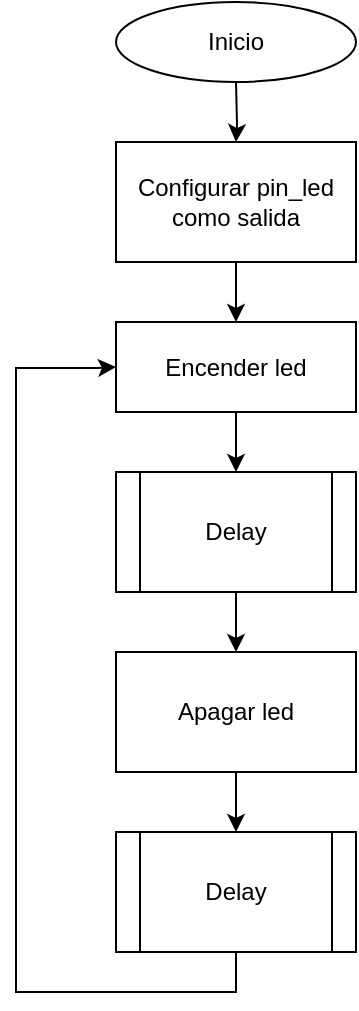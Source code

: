 <mxfile version="13.8.8" type="device"><diagram id="C5RBs43oDa-KdzZeNtuy" name="Page-1"><mxGraphModel dx="1422" dy="705" grid="0" gridSize="10" guides="1" tooltips="1" connect="1" arrows="1" fold="1" page="1" pageScale="1" pageWidth="827" pageHeight="1169" math="0" shadow="0"><root><mxCell id="WIyWlLk6GJQsqaUBKTNV-0"/><mxCell id="WIyWlLk6GJQsqaUBKTNV-1" parent="WIyWlLk6GJQsqaUBKTNV-0"/><mxCell id="Rzf_JdVmEiJGYScnjNtb-12" value="" style="edgeStyle=orthogonalEdgeStyle;rounded=0;orthogonalLoop=1;jettySize=auto;html=1;" parent="WIyWlLk6GJQsqaUBKTNV-1" target="Rzf_JdVmEiJGYScnjNtb-0" edge="1"><mxGeometry relative="1" as="geometry"><mxPoint x="220" y="120" as="sourcePoint"/></mxGeometry></mxCell><mxCell id="Rzf_JdVmEiJGYScnjNtb-0" value="Configurar pin_led como salida" style="rounded=0;whiteSpace=wrap;html=1;" parent="WIyWlLk6GJQsqaUBKTNV-1" vertex="1"><mxGeometry x="160" y="150" width="120" height="60" as="geometry"/></mxCell><mxCell id="Rzf_JdVmEiJGYScnjNtb-6" value="" style="edgeStyle=orthogonalEdgeStyle;rounded=0;orthogonalLoop=1;jettySize=auto;html=1;" parent="WIyWlLk6GJQsqaUBKTNV-1" source="Rzf_JdVmEiJGYScnjNtb-1" target="Rzf_JdVmEiJGYScnjNtb-5" edge="1"><mxGeometry relative="1" as="geometry"/></mxCell><mxCell id="Rzf_JdVmEiJGYScnjNtb-1" value="Encender led" style="whiteSpace=wrap;html=1;rounded=0;" parent="WIyWlLk6GJQsqaUBKTNV-1" vertex="1"><mxGeometry x="160" y="240" width="120" height="45" as="geometry"/></mxCell><mxCell id="Rzf_JdVmEiJGYScnjNtb-8" value="" style="edgeStyle=orthogonalEdgeStyle;rounded=0;orthogonalLoop=1;jettySize=auto;html=1;" parent="WIyWlLk6GJQsqaUBKTNV-1" source="Rzf_JdVmEiJGYScnjNtb-5" target="Rzf_JdVmEiJGYScnjNtb-7" edge="1"><mxGeometry relative="1" as="geometry"/></mxCell><mxCell id="Rzf_JdVmEiJGYScnjNtb-5" value="Delay" style="shape=process;whiteSpace=wrap;html=1;backgroundOutline=1;rounded=0;" parent="WIyWlLk6GJQsqaUBKTNV-1" vertex="1"><mxGeometry x="160" y="315" width="120" height="60" as="geometry"/></mxCell><mxCell id="Rzf_JdVmEiJGYScnjNtb-10" value="" style="edgeStyle=orthogonalEdgeStyle;rounded=0;orthogonalLoop=1;jettySize=auto;html=1;" parent="WIyWlLk6GJQsqaUBKTNV-1" source="Rzf_JdVmEiJGYScnjNtb-7" target="Rzf_JdVmEiJGYScnjNtb-9" edge="1"><mxGeometry relative="1" as="geometry"/></mxCell><mxCell id="Rzf_JdVmEiJGYScnjNtb-7" value="Apagar led" style="whiteSpace=wrap;html=1;rounded=0;" parent="WIyWlLk6GJQsqaUBKTNV-1" vertex="1"><mxGeometry x="160" y="405" width="120" height="60" as="geometry"/></mxCell><mxCell id="Rzf_JdVmEiJGYScnjNtb-11" style="edgeStyle=orthogonalEdgeStyle;rounded=0;orthogonalLoop=1;jettySize=auto;html=1;exitX=0.5;exitY=1;exitDx=0;exitDy=0;entryX=0;entryY=0.5;entryDx=0;entryDy=0;" parent="WIyWlLk6GJQsqaUBKTNV-1" source="Rzf_JdVmEiJGYScnjNtb-9" target="Rzf_JdVmEiJGYScnjNtb-1" edge="1"><mxGeometry relative="1" as="geometry"><Array as="points"><mxPoint x="220" y="575"/><mxPoint x="110" y="575"/><mxPoint x="110" y="263"/><mxPoint x="150" y="263"/></Array></mxGeometry></mxCell><mxCell id="Rzf_JdVmEiJGYScnjNtb-9" value="Delay" style="shape=process;whiteSpace=wrap;html=1;backgroundOutline=1;rounded=0;" parent="WIyWlLk6GJQsqaUBKTNV-1" vertex="1"><mxGeometry x="160" y="495" width="120" height="60" as="geometry"/></mxCell><mxCell id="Rzf_JdVmEiJGYScnjNtb-50" value="Inicio" style="ellipse;whiteSpace=wrap;html=1;rounded=0;" parent="WIyWlLk6GJQsqaUBKTNV-1" vertex="1"><mxGeometry x="160" y="80" width="120" height="40" as="geometry"/></mxCell><mxCell id="Rzf_JdVmEiJGYScnjNtb-59" value="" style="edgeStyle=orthogonalEdgeStyle;rounded=0;orthogonalLoop=1;jettySize=auto;html=1;entryX=0.5;entryY=0;entryDx=0;entryDy=0;" parent="WIyWlLk6GJQsqaUBKTNV-1" target="Rzf_JdVmEiJGYScnjNtb-1" edge="1"><mxGeometry relative="1" as="geometry"><mxPoint x="220" y="210" as="sourcePoint"/></mxGeometry></mxCell></root></mxGraphModel></diagram></mxfile>